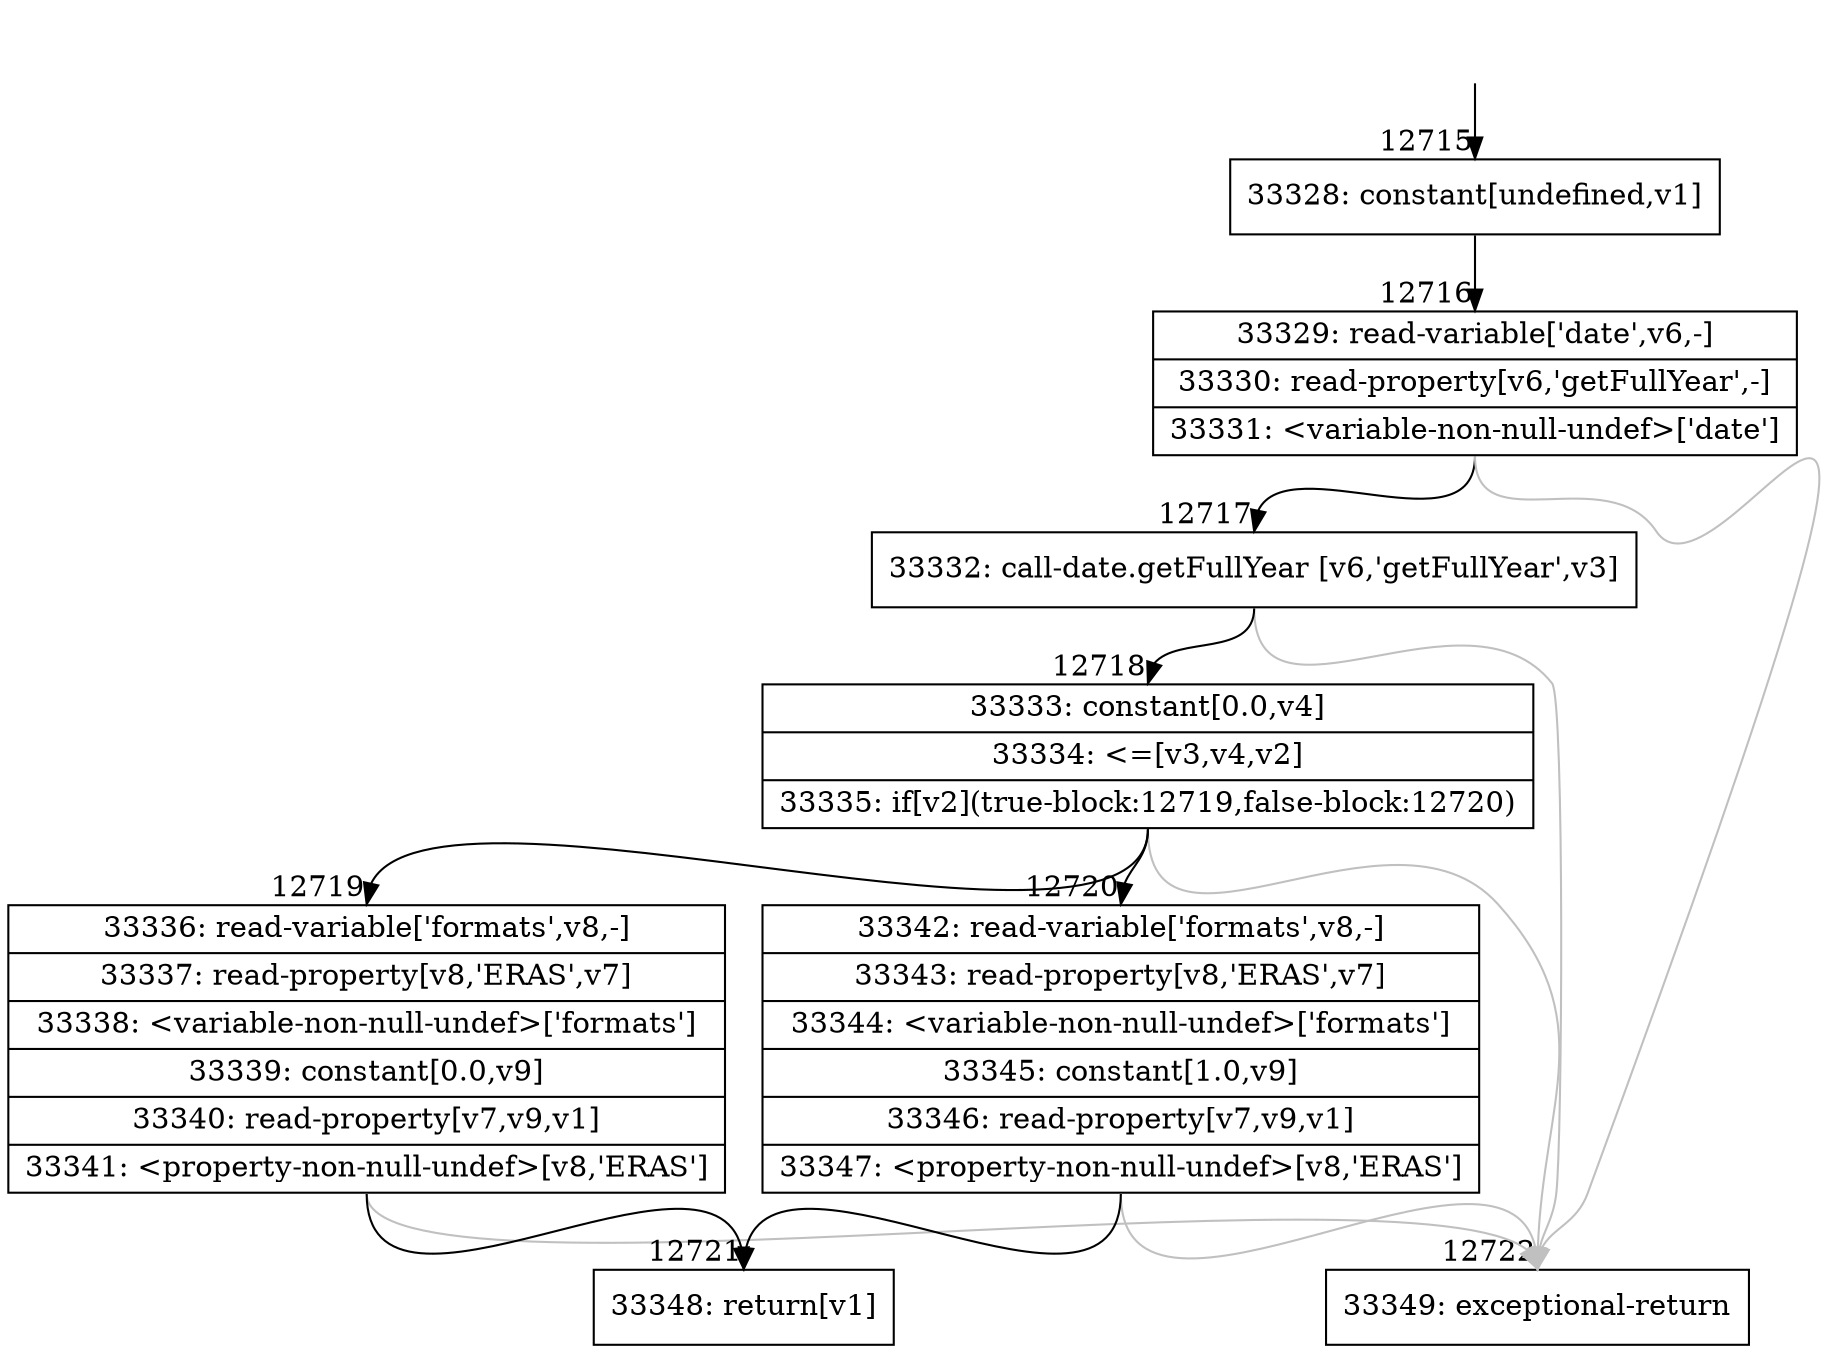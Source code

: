 digraph {
rankdir="TD"
BB_entry982[shape=none,label=""];
BB_entry982 -> BB12715 [tailport=s, headport=n, headlabel="    12715"]
BB12715 [shape=record label="{33328: constant[undefined,v1]}" ] 
BB12715 -> BB12716 [tailport=s, headport=n, headlabel="      12716"]
BB12716 [shape=record label="{33329: read-variable['date',v6,-]|33330: read-property[v6,'getFullYear',-]|33331: \<variable-non-null-undef\>['date']}" ] 
BB12716 -> BB12717 [tailport=s, headport=n, headlabel="      12717"]
BB12716 -> BB12722 [tailport=s, headport=n, color=gray, headlabel="      12722"]
BB12717 [shape=record label="{33332: call-date.getFullYear [v6,'getFullYear',v3]}" ] 
BB12717 -> BB12718 [tailport=s, headport=n, headlabel="      12718"]
BB12717 -> BB12722 [tailport=s, headport=n, color=gray]
BB12718 [shape=record label="{33333: constant[0.0,v4]|33334: \<=[v3,v4,v2]|33335: if[v2](true-block:12719,false-block:12720)}" ] 
BB12718 -> BB12719 [tailport=s, headport=n, headlabel="      12719"]
BB12718 -> BB12720 [tailport=s, headport=n, headlabel="      12720"]
BB12718 -> BB12722 [tailport=s, headport=n, color=gray]
BB12719 [shape=record label="{33336: read-variable['formats',v8,-]|33337: read-property[v8,'ERAS',v7]|33338: \<variable-non-null-undef\>['formats']|33339: constant[0.0,v9]|33340: read-property[v7,v9,v1]|33341: \<property-non-null-undef\>[v8,'ERAS']}" ] 
BB12719 -> BB12721 [tailport=s, headport=n, headlabel="      12721"]
BB12719 -> BB12722 [tailport=s, headport=n, color=gray]
BB12720 [shape=record label="{33342: read-variable['formats',v8,-]|33343: read-property[v8,'ERAS',v7]|33344: \<variable-non-null-undef\>['formats']|33345: constant[1.0,v9]|33346: read-property[v7,v9,v1]|33347: \<property-non-null-undef\>[v8,'ERAS']}" ] 
BB12720 -> BB12721 [tailport=s, headport=n]
BB12720 -> BB12722 [tailport=s, headport=n, color=gray]
BB12721 [shape=record label="{33348: return[v1]}" ] 
BB12722 [shape=record label="{33349: exceptional-return}" ] 
//#$~ 18679
}
